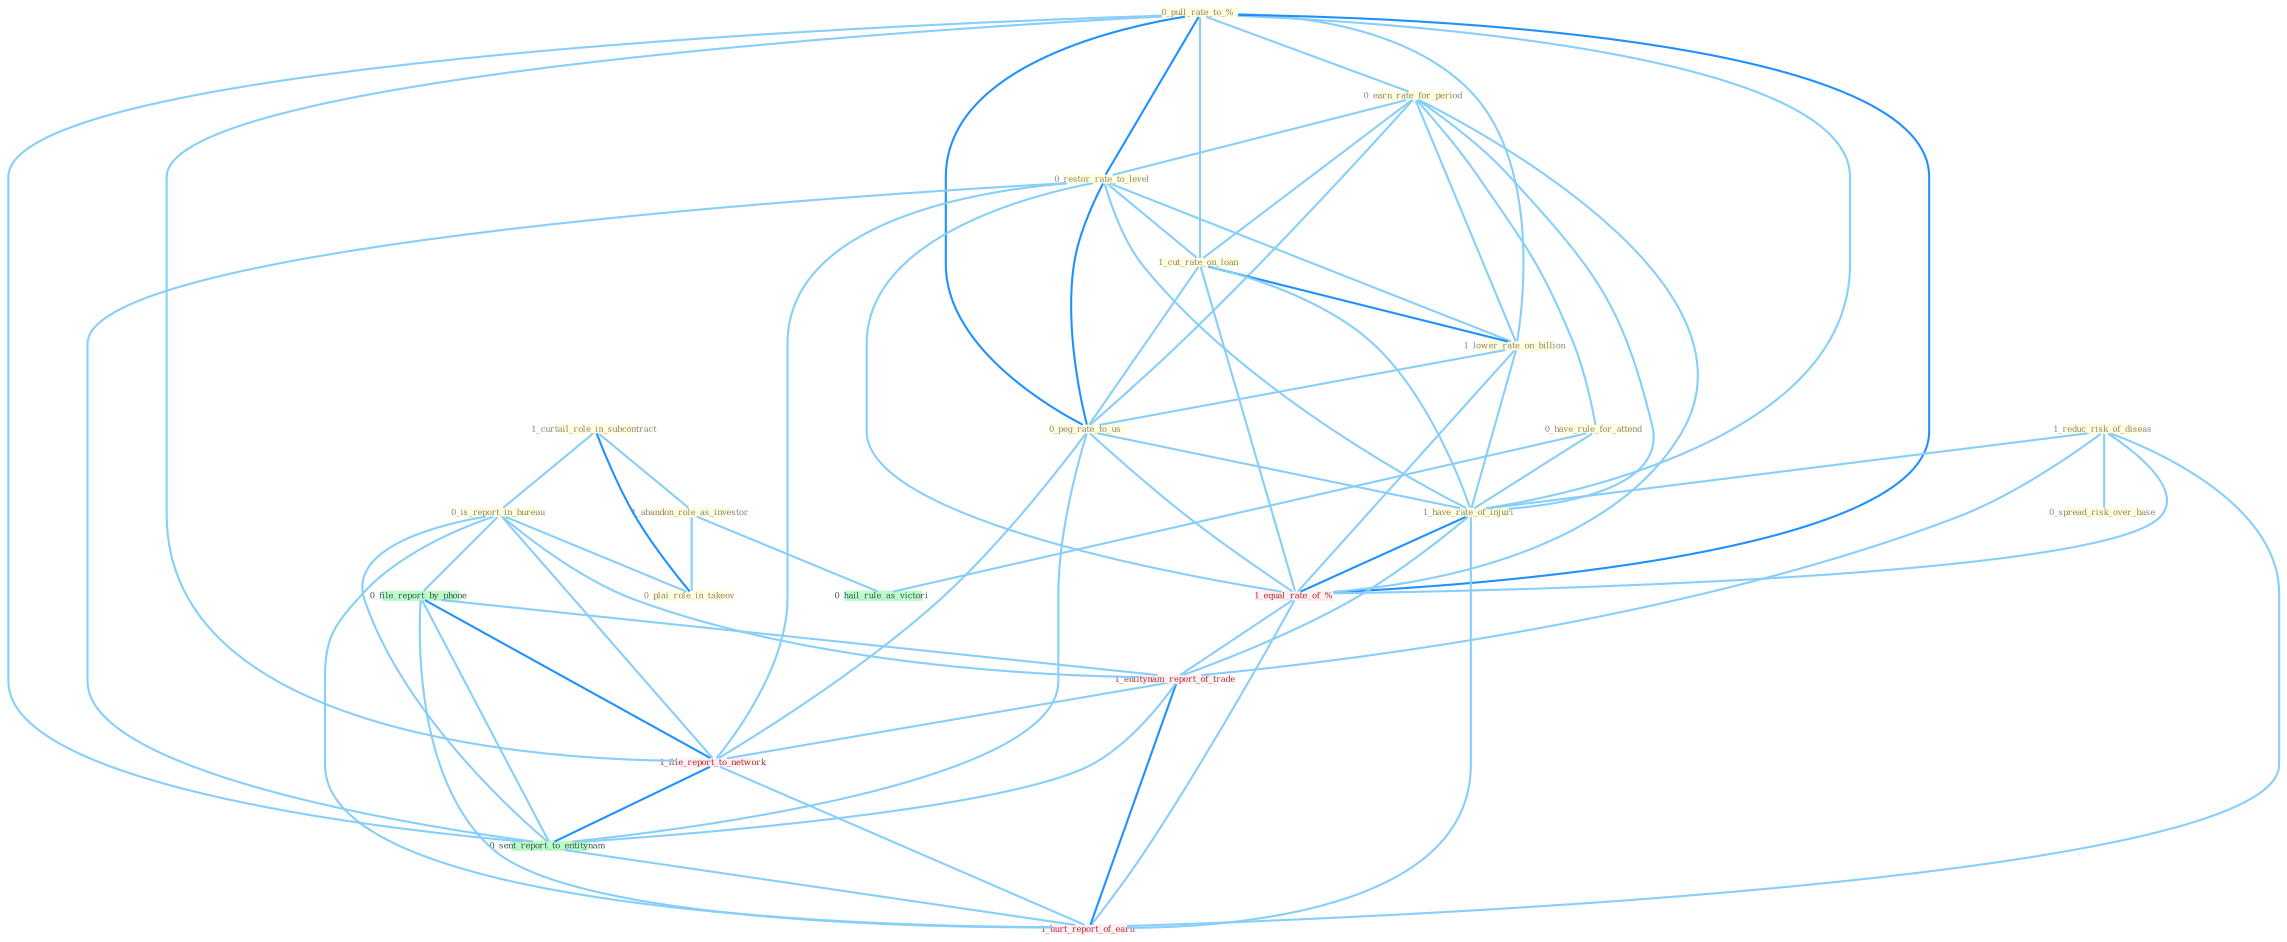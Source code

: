 Graph G{ 
    node
    [shape=polygon,style=filled,width=.5,height=.06,color="#BDFCC9",fixedsize=true,fontsize=4,
    fontcolor="#2f4f4f"];
    {node
    [color="#ffffe0", fontcolor="#8b7d6b"] "1_curtail_role_in_subcontract " "0_pull_rate_to_% " "1_reduc_risk_of_diseas " "0_earn_rate_for_period " "0_restor_rate_to_level " "1_cut_rate_on_loan " "1_abandon_role_as_investor " "1_lower_rate_on_billion " "0_is_report_in_bureau " "0_peg_rate_to_us " "0_plai_role_in_takeov " "0_have_rule_for_attend " "0_spread_risk_over_base " "1_have_rate_of_injuri "}
{node [color="#fff0f5", fontcolor="#b22222"] "1_equal_rate_of_% " "1_entitynam_report_of_trade " "1_file_report_to_network " "1_hurt_report_of_earn "}
edge [color="#B0E2FF"];

	"1_curtail_role_in_subcontract " -- "1_abandon_role_as_investor " [w="1", color="#87cefa" ];
	"1_curtail_role_in_subcontract " -- "0_is_report_in_bureau " [w="1", color="#87cefa" ];
	"1_curtail_role_in_subcontract " -- "0_plai_role_in_takeov " [w="2", color="#1e90ff" , len=0.8];
	"0_pull_rate_to_% " -- "0_earn_rate_for_period " [w="1", color="#87cefa" ];
	"0_pull_rate_to_% " -- "0_restor_rate_to_level " [w="2", color="#1e90ff" , len=0.8];
	"0_pull_rate_to_% " -- "1_cut_rate_on_loan " [w="1", color="#87cefa" ];
	"0_pull_rate_to_% " -- "1_lower_rate_on_billion " [w="1", color="#87cefa" ];
	"0_pull_rate_to_% " -- "0_peg_rate_to_us " [w="2", color="#1e90ff" , len=0.8];
	"0_pull_rate_to_% " -- "1_have_rate_of_injuri " [w="1", color="#87cefa" ];
	"0_pull_rate_to_% " -- "1_equal_rate_of_% " [w="2", color="#1e90ff" , len=0.8];
	"0_pull_rate_to_% " -- "1_file_report_to_network " [w="1", color="#87cefa" ];
	"0_pull_rate_to_% " -- "0_sent_report_to_entitynam " [w="1", color="#87cefa" ];
	"1_reduc_risk_of_diseas " -- "0_spread_risk_over_base " [w="1", color="#87cefa" ];
	"1_reduc_risk_of_diseas " -- "1_have_rate_of_injuri " [w="1", color="#87cefa" ];
	"1_reduc_risk_of_diseas " -- "1_equal_rate_of_% " [w="1", color="#87cefa" ];
	"1_reduc_risk_of_diseas " -- "1_entitynam_report_of_trade " [w="1", color="#87cefa" ];
	"1_reduc_risk_of_diseas " -- "1_hurt_report_of_earn " [w="1", color="#87cefa" ];
	"0_earn_rate_for_period " -- "0_restor_rate_to_level " [w="1", color="#87cefa" ];
	"0_earn_rate_for_period " -- "1_cut_rate_on_loan " [w="1", color="#87cefa" ];
	"0_earn_rate_for_period " -- "1_lower_rate_on_billion " [w="1", color="#87cefa" ];
	"0_earn_rate_for_period " -- "0_peg_rate_to_us " [w="1", color="#87cefa" ];
	"0_earn_rate_for_period " -- "0_have_rule_for_attend " [w="1", color="#87cefa" ];
	"0_earn_rate_for_period " -- "1_have_rate_of_injuri " [w="1", color="#87cefa" ];
	"0_earn_rate_for_period " -- "1_equal_rate_of_% " [w="1", color="#87cefa" ];
	"0_restor_rate_to_level " -- "1_cut_rate_on_loan " [w="1", color="#87cefa" ];
	"0_restor_rate_to_level " -- "1_lower_rate_on_billion " [w="1", color="#87cefa" ];
	"0_restor_rate_to_level " -- "0_peg_rate_to_us " [w="2", color="#1e90ff" , len=0.8];
	"0_restor_rate_to_level " -- "1_have_rate_of_injuri " [w="1", color="#87cefa" ];
	"0_restor_rate_to_level " -- "1_equal_rate_of_% " [w="1", color="#87cefa" ];
	"0_restor_rate_to_level " -- "1_file_report_to_network " [w="1", color="#87cefa" ];
	"0_restor_rate_to_level " -- "0_sent_report_to_entitynam " [w="1", color="#87cefa" ];
	"1_cut_rate_on_loan " -- "1_lower_rate_on_billion " [w="2", color="#1e90ff" , len=0.8];
	"1_cut_rate_on_loan " -- "0_peg_rate_to_us " [w="1", color="#87cefa" ];
	"1_cut_rate_on_loan " -- "1_have_rate_of_injuri " [w="1", color="#87cefa" ];
	"1_cut_rate_on_loan " -- "1_equal_rate_of_% " [w="1", color="#87cefa" ];
	"1_abandon_role_as_investor " -- "0_plai_role_in_takeov " [w="1", color="#87cefa" ];
	"1_abandon_role_as_investor " -- "0_hail_rule_as_victori " [w="1", color="#87cefa" ];
	"1_lower_rate_on_billion " -- "0_peg_rate_to_us " [w="1", color="#87cefa" ];
	"1_lower_rate_on_billion " -- "1_have_rate_of_injuri " [w="1", color="#87cefa" ];
	"1_lower_rate_on_billion " -- "1_equal_rate_of_% " [w="1", color="#87cefa" ];
	"0_is_report_in_bureau " -- "0_plai_role_in_takeov " [w="1", color="#87cefa" ];
	"0_is_report_in_bureau " -- "0_file_report_by_phone " [w="1", color="#87cefa" ];
	"0_is_report_in_bureau " -- "1_entitynam_report_of_trade " [w="1", color="#87cefa" ];
	"0_is_report_in_bureau " -- "1_file_report_to_network " [w="1", color="#87cefa" ];
	"0_is_report_in_bureau " -- "0_sent_report_to_entitynam " [w="1", color="#87cefa" ];
	"0_is_report_in_bureau " -- "1_hurt_report_of_earn " [w="1", color="#87cefa" ];
	"0_peg_rate_to_us " -- "1_have_rate_of_injuri " [w="1", color="#87cefa" ];
	"0_peg_rate_to_us " -- "1_equal_rate_of_% " [w="1", color="#87cefa" ];
	"0_peg_rate_to_us " -- "1_file_report_to_network " [w="1", color="#87cefa" ];
	"0_peg_rate_to_us " -- "0_sent_report_to_entitynam " [w="1", color="#87cefa" ];
	"0_have_rule_for_attend " -- "1_have_rate_of_injuri " [w="1", color="#87cefa" ];
	"0_have_rule_for_attend " -- "0_hail_rule_as_victori " [w="1", color="#87cefa" ];
	"1_have_rate_of_injuri " -- "1_equal_rate_of_% " [w="2", color="#1e90ff" , len=0.8];
	"1_have_rate_of_injuri " -- "1_entitynam_report_of_trade " [w="1", color="#87cefa" ];
	"1_have_rate_of_injuri " -- "1_hurt_report_of_earn " [w="1", color="#87cefa" ];
	"0_file_report_by_phone " -- "1_entitynam_report_of_trade " [w="1", color="#87cefa" ];
	"0_file_report_by_phone " -- "1_file_report_to_network " [w="2", color="#1e90ff" , len=0.8];
	"0_file_report_by_phone " -- "0_sent_report_to_entitynam " [w="1", color="#87cefa" ];
	"0_file_report_by_phone " -- "1_hurt_report_of_earn " [w="1", color="#87cefa" ];
	"1_equal_rate_of_% " -- "1_entitynam_report_of_trade " [w="1", color="#87cefa" ];
	"1_equal_rate_of_% " -- "1_hurt_report_of_earn " [w="1", color="#87cefa" ];
	"1_entitynam_report_of_trade " -- "1_file_report_to_network " [w="1", color="#87cefa" ];
	"1_entitynam_report_of_trade " -- "0_sent_report_to_entitynam " [w="1", color="#87cefa" ];
	"1_entitynam_report_of_trade " -- "1_hurt_report_of_earn " [w="2", color="#1e90ff" , len=0.8];
	"1_file_report_to_network " -- "0_sent_report_to_entitynam " [w="2", color="#1e90ff" , len=0.8];
	"1_file_report_to_network " -- "1_hurt_report_of_earn " [w="1", color="#87cefa" ];
	"0_sent_report_to_entitynam " -- "1_hurt_report_of_earn " [w="1", color="#87cefa" ];
}